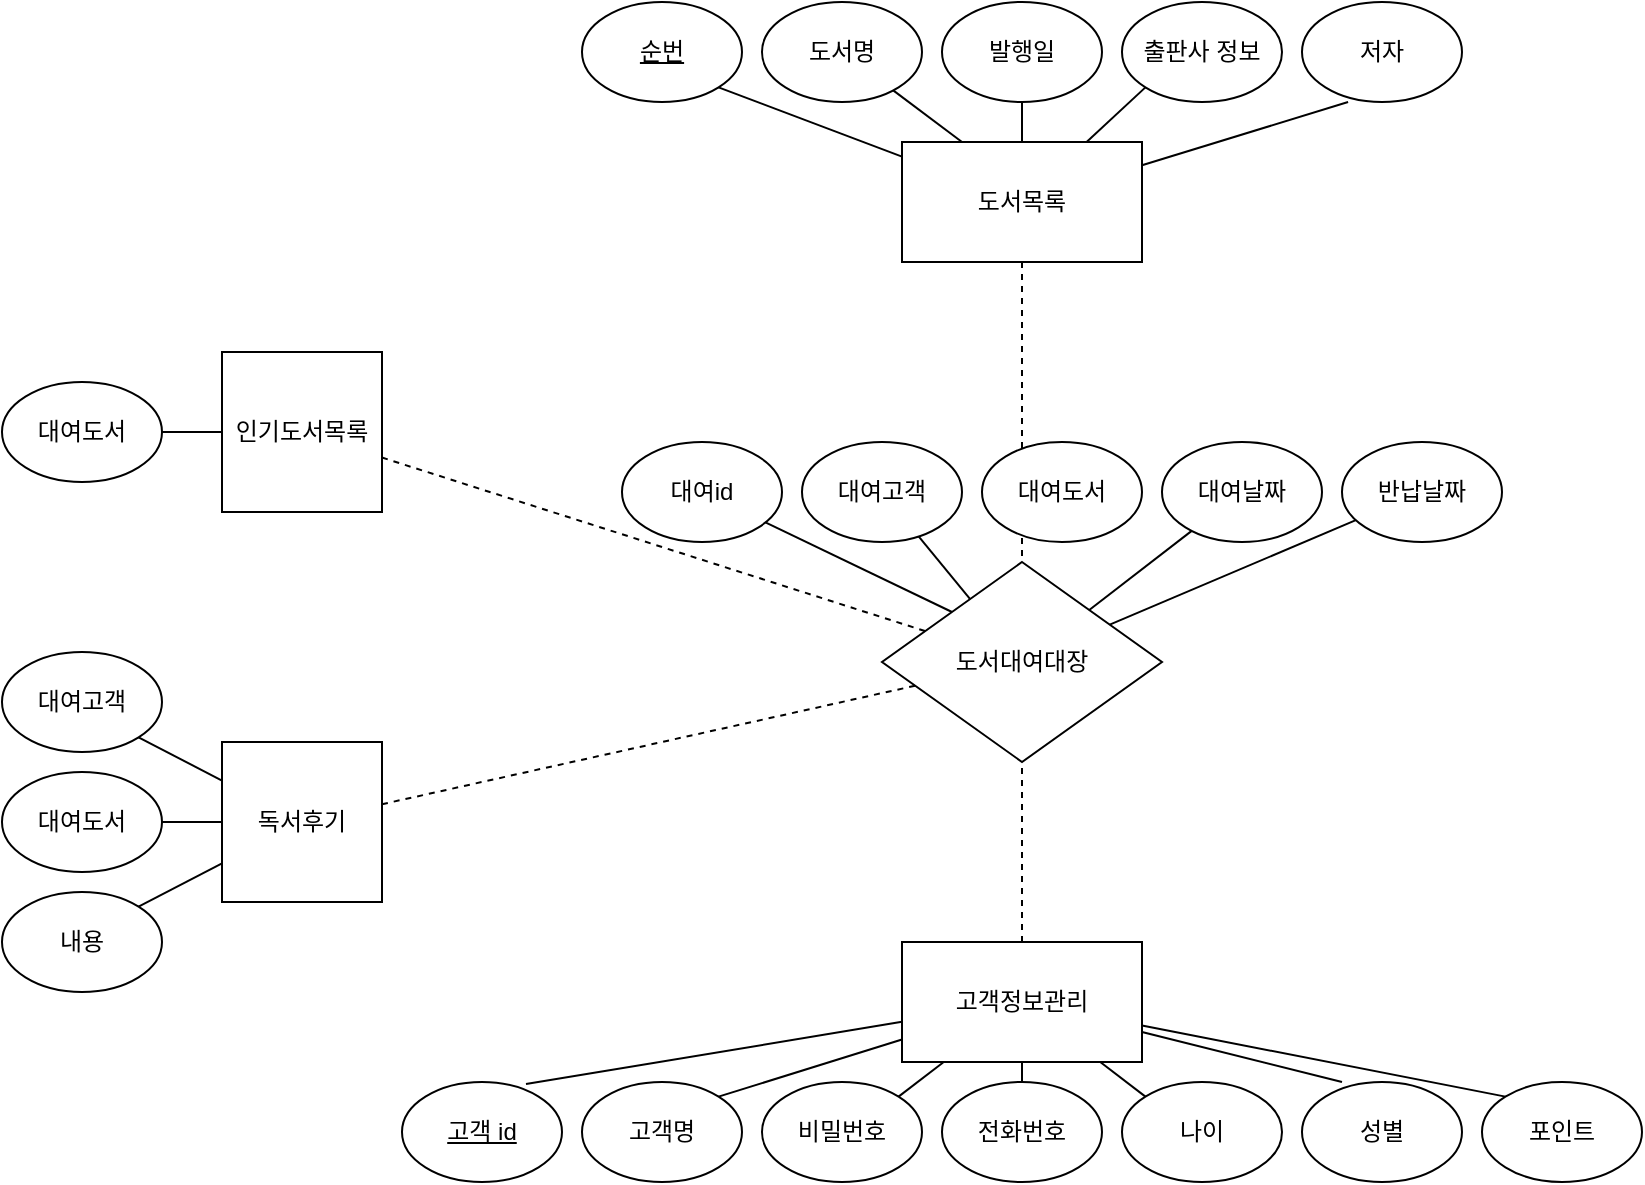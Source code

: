 <mxfile version="14.6.10" type="device"><diagram id="R2lEEEUBdFMjLlhIrx00" name="Page-1"><mxGraphModel dx="1422" dy="737" grid="1" gridSize="10" guides="1" tooltips="1" connect="1" arrows="1" fold="1" page="1" pageScale="1" pageWidth="850" pageHeight="1100" math="0" shadow="0" extFonts="Permanent Marker^https://fonts.googleapis.com/css?family=Permanent+Marker"><root><mxCell id="0"/><mxCell id="1" parent="0"/><mxCell id="6wxOgfvoHwlp9nUT99Bt-84" style="edgeStyle=none;rounded=0;orthogonalLoop=1;jettySize=auto;html=1;endArrow=none;endFill=0;exitX=0.25;exitY=0;exitDx=0;exitDy=0;" parent="1" source="6wxOgfvoHwlp9nUT99Bt-6" target="6wxOgfvoHwlp9nUT99Bt-11" edge="1"><mxGeometry relative="1" as="geometry"/></mxCell><mxCell id="6wxOgfvoHwlp9nUT99Bt-85" style="edgeStyle=none;rounded=0;orthogonalLoop=1;jettySize=auto;html=1;entryX=1;entryY=1;entryDx=0;entryDy=0;endArrow=none;endFill=0;" parent="1" source="6wxOgfvoHwlp9nUT99Bt-6" target="6wxOgfvoHwlp9nUT99Bt-9" edge="1"><mxGeometry relative="1" as="geometry"/></mxCell><mxCell id="6wxOgfvoHwlp9nUT99Bt-86" style="edgeStyle=none;rounded=0;orthogonalLoop=1;jettySize=auto;html=1;exitX=0.5;exitY=0;exitDx=0;exitDy=0;entryX=0.5;entryY=1;entryDx=0;entryDy=0;endArrow=none;endFill=0;" parent="1" source="6wxOgfvoHwlp9nUT99Bt-6" target="6wxOgfvoHwlp9nUT99Bt-15" edge="1"><mxGeometry relative="1" as="geometry"/></mxCell><mxCell id="6wxOgfvoHwlp9nUT99Bt-87" style="edgeStyle=none;rounded=0;orthogonalLoop=1;jettySize=auto;html=1;entryX=0;entryY=1;entryDx=0;entryDy=0;endArrow=none;endFill=0;" parent="1" source="6wxOgfvoHwlp9nUT99Bt-6" target="6wxOgfvoHwlp9nUT99Bt-14" edge="1"><mxGeometry relative="1" as="geometry"/></mxCell><mxCell id="6wxOgfvoHwlp9nUT99Bt-88" style="edgeStyle=none;rounded=0;orthogonalLoop=1;jettySize=auto;html=1;entryX=0.288;entryY=1;entryDx=0;entryDy=0;entryPerimeter=0;endArrow=none;endFill=0;" parent="1" source="6wxOgfvoHwlp9nUT99Bt-6" target="6wxOgfvoHwlp9nUT99Bt-13" edge="1"><mxGeometry relative="1" as="geometry"/></mxCell><mxCell id="6wxOgfvoHwlp9nUT99Bt-101" style="edgeStyle=none;rounded=0;orthogonalLoop=1;jettySize=auto;html=1;entryX=0.5;entryY=0;entryDx=0;entryDy=0;endArrow=none;endFill=0;dashed=1;" parent="1" source="6wxOgfvoHwlp9nUT99Bt-6" target="6wxOgfvoHwlp9nUT99Bt-47" edge="1"><mxGeometry relative="1" as="geometry"/></mxCell><mxCell id="6wxOgfvoHwlp9nUT99Bt-6" value="도서목록" style="whiteSpace=wrap;html=1;" parent="1" vertex="1"><mxGeometry x="470" y="100" width="120" height="60" as="geometry"/></mxCell><mxCell id="6wxOgfvoHwlp9nUT99Bt-93" style="edgeStyle=none;rounded=0;orthogonalLoop=1;jettySize=auto;html=1;entryX=0.775;entryY=0.02;entryDx=0;entryDy=0;entryPerimeter=0;endArrow=none;endFill=0;" parent="1" source="6wxOgfvoHwlp9nUT99Bt-7" target="6wxOgfvoHwlp9nUT99Bt-17" edge="1"><mxGeometry relative="1" as="geometry"/></mxCell><mxCell id="6wxOgfvoHwlp9nUT99Bt-94" style="edgeStyle=none;rounded=0;orthogonalLoop=1;jettySize=auto;html=1;entryX=1;entryY=0;entryDx=0;entryDy=0;endArrow=none;endFill=0;" parent="1" source="6wxOgfvoHwlp9nUT99Bt-7" target="6wxOgfvoHwlp9nUT99Bt-18" edge="1"><mxGeometry relative="1" as="geometry"/></mxCell><mxCell id="6wxOgfvoHwlp9nUT99Bt-95" style="edgeStyle=none;rounded=0;orthogonalLoop=1;jettySize=auto;html=1;entryX=1;entryY=0;entryDx=0;entryDy=0;endArrow=none;endFill=0;" parent="1" source="6wxOgfvoHwlp9nUT99Bt-7" target="6wxOgfvoHwlp9nUT99Bt-19" edge="1"><mxGeometry relative="1" as="geometry"/></mxCell><mxCell id="6wxOgfvoHwlp9nUT99Bt-96" style="edgeStyle=none;rounded=0;orthogonalLoop=1;jettySize=auto;html=1;endArrow=none;endFill=0;" parent="1" source="6wxOgfvoHwlp9nUT99Bt-7" target="6wxOgfvoHwlp9nUT99Bt-21" edge="1"><mxGeometry relative="1" as="geometry"/></mxCell><mxCell id="6wxOgfvoHwlp9nUT99Bt-97" style="edgeStyle=none;rounded=0;orthogonalLoop=1;jettySize=auto;html=1;entryX=0;entryY=0;entryDx=0;entryDy=0;endArrow=none;endFill=0;" parent="1" source="6wxOgfvoHwlp9nUT99Bt-7" target="6wxOgfvoHwlp9nUT99Bt-22" edge="1"><mxGeometry relative="1" as="geometry"/></mxCell><mxCell id="6wxOgfvoHwlp9nUT99Bt-98" style="edgeStyle=none;rounded=0;orthogonalLoop=1;jettySize=auto;html=1;entryX=0.25;entryY=0;entryDx=0;entryDy=0;entryPerimeter=0;endArrow=none;endFill=0;" parent="1" source="6wxOgfvoHwlp9nUT99Bt-7" target="6wxOgfvoHwlp9nUT99Bt-23" edge="1"><mxGeometry relative="1" as="geometry"/></mxCell><mxCell id="6wxOgfvoHwlp9nUT99Bt-99" style="edgeStyle=none;rounded=0;orthogonalLoop=1;jettySize=auto;html=1;entryX=0;entryY=0;entryDx=0;entryDy=0;endArrow=none;endFill=0;" parent="1" source="6wxOgfvoHwlp9nUT99Bt-7" target="6wxOgfvoHwlp9nUT99Bt-24" edge="1"><mxGeometry relative="1" as="geometry"/></mxCell><mxCell id="6wxOgfvoHwlp9nUT99Bt-102" style="edgeStyle=none;rounded=0;orthogonalLoop=1;jettySize=auto;html=1;dashed=1;endArrow=none;endFill=0;" parent="1" source="6wxOgfvoHwlp9nUT99Bt-7" target="6wxOgfvoHwlp9nUT99Bt-47" edge="1"><mxGeometry relative="1" as="geometry"/></mxCell><mxCell id="6wxOgfvoHwlp9nUT99Bt-7" value="고객정보관리" style="whiteSpace=wrap;html=1;" parent="1" vertex="1"><mxGeometry x="470" y="500" width="120" height="60" as="geometry"/></mxCell><mxCell id="6wxOgfvoHwlp9nUT99Bt-9" value="순번" style="ellipse;whiteSpace=wrap;html=1;fontStyle=4;" parent="1" vertex="1"><mxGeometry x="310" y="30" width="80" height="50" as="geometry"/></mxCell><mxCell id="6wxOgfvoHwlp9nUT99Bt-11" value="도서명" style="ellipse;whiteSpace=wrap;html=1;" parent="1" vertex="1"><mxGeometry x="400" y="30" width="80" height="50" as="geometry"/></mxCell><mxCell id="6wxOgfvoHwlp9nUT99Bt-13" value="저자" style="ellipse;whiteSpace=wrap;html=1;" parent="1" vertex="1"><mxGeometry x="670" y="30" width="80" height="50" as="geometry"/></mxCell><mxCell id="6wxOgfvoHwlp9nUT99Bt-14" value="출판사 정보" style="ellipse;whiteSpace=wrap;html=1;" parent="1" vertex="1"><mxGeometry x="580" y="30" width="80" height="50" as="geometry"/></mxCell><mxCell id="6wxOgfvoHwlp9nUT99Bt-15" value="발행일" style="ellipse;whiteSpace=wrap;html=1;" parent="1" vertex="1"><mxGeometry x="490" y="30" width="80" height="50" as="geometry"/></mxCell><mxCell id="6wxOgfvoHwlp9nUT99Bt-17" value="고객 id" style="ellipse;whiteSpace=wrap;html=1;fontStyle=4;" parent="1" vertex="1"><mxGeometry x="220" y="570" width="80" height="50" as="geometry"/></mxCell><mxCell id="6wxOgfvoHwlp9nUT99Bt-18" value="고객명" style="ellipse;whiteSpace=wrap;html=1;" parent="1" vertex="1"><mxGeometry x="310" y="570" width="80" height="50" as="geometry"/></mxCell><mxCell id="6wxOgfvoHwlp9nUT99Bt-19" value="비밀번호" style="ellipse;whiteSpace=wrap;html=1;" parent="1" vertex="1"><mxGeometry x="400" y="570" width="80" height="50" as="geometry"/></mxCell><mxCell id="6wxOgfvoHwlp9nUT99Bt-21" value="전화번호" style="ellipse;whiteSpace=wrap;html=1;" parent="1" vertex="1"><mxGeometry x="490" y="570" width="80" height="50" as="geometry"/></mxCell><mxCell id="6wxOgfvoHwlp9nUT99Bt-22" value="나이" style="ellipse;whiteSpace=wrap;html=1;" parent="1" vertex="1"><mxGeometry x="580" y="570" width="80" height="50" as="geometry"/></mxCell><mxCell id="6wxOgfvoHwlp9nUT99Bt-23" value="성별" style="ellipse;whiteSpace=wrap;html=1;" parent="1" vertex="1"><mxGeometry x="670" y="570" width="80" height="50" as="geometry"/></mxCell><mxCell id="6wxOgfvoHwlp9nUT99Bt-24" value="포인트" style="ellipse;whiteSpace=wrap;html=1;" parent="1" vertex="1"><mxGeometry x="760" y="570" width="80" height="50" as="geometry"/></mxCell><mxCell id="6wxOgfvoHwlp9nUT99Bt-25" value="대여고객" style="ellipse;whiteSpace=wrap;html=1;" parent="1" vertex="1"><mxGeometry x="420" y="250" width="80" height="50" as="geometry"/></mxCell><mxCell id="6wxOgfvoHwlp9nUT99Bt-26" value="대여도서" style="ellipse;whiteSpace=wrap;html=1;" parent="1" vertex="1"><mxGeometry x="510" y="250" width="80" height="50" as="geometry"/></mxCell><mxCell id="6wxOgfvoHwlp9nUT99Bt-27" value="대여날짜" style="ellipse;whiteSpace=wrap;html=1;" parent="1" vertex="1"><mxGeometry x="600" y="250" width="80" height="50" as="geometry"/></mxCell><mxCell id="6wxOgfvoHwlp9nUT99Bt-28" value="반납날짜" style="ellipse;whiteSpace=wrap;html=1;" parent="1" vertex="1"><mxGeometry x="690" y="250" width="80" height="50" as="geometry"/></mxCell><mxCell id="6wxOgfvoHwlp9nUT99Bt-90" style="edgeStyle=none;rounded=0;orthogonalLoop=1;jettySize=auto;html=1;endArrow=none;endFill=0;" parent="1" source="6wxOgfvoHwlp9nUT99Bt-47" target="6wxOgfvoHwlp9nUT99Bt-25" edge="1"><mxGeometry relative="1" as="geometry"/></mxCell><mxCell id="6wxOgfvoHwlp9nUT99Bt-91" style="edgeStyle=none;rounded=0;orthogonalLoop=1;jettySize=auto;html=1;endArrow=none;endFill=0;" parent="1" source="6wxOgfvoHwlp9nUT99Bt-47" target="6wxOgfvoHwlp9nUT99Bt-27" edge="1"><mxGeometry relative="1" as="geometry"/></mxCell><mxCell id="6wxOgfvoHwlp9nUT99Bt-92" style="edgeStyle=none;rounded=0;orthogonalLoop=1;jettySize=auto;html=1;endArrow=none;endFill=0;" parent="1" source="6wxOgfvoHwlp9nUT99Bt-47" target="6wxOgfvoHwlp9nUT99Bt-28" edge="1"><mxGeometry relative="1" as="geometry"/></mxCell><mxCell id="a09IVm4GEadeT4YBdx1w-2" style="edgeStyle=none;rounded=0;orthogonalLoop=1;jettySize=auto;html=1;exitX=0;exitY=0;exitDx=0;exitDy=0;endArrow=none;endFill=0;" edge="1" parent="1" source="6wxOgfvoHwlp9nUT99Bt-47" target="a09IVm4GEadeT4YBdx1w-1"><mxGeometry relative="1" as="geometry"/></mxCell><mxCell id="6wxOgfvoHwlp9nUT99Bt-47" value="도서대여대장" style="rhombus;whiteSpace=wrap;html=1;" parent="1" vertex="1"><mxGeometry x="460" y="310" width="140" height="100" as="geometry"/></mxCell><mxCell id="6wxOgfvoHwlp9nUT99Bt-100" style="edgeStyle=none;rounded=0;orthogonalLoop=1;jettySize=auto;html=1;endArrow=none;endFill=0;" parent="1" source="6wxOgfvoHwlp9nUT99Bt-56" target="6wxOgfvoHwlp9nUT99Bt-64" edge="1"><mxGeometry relative="1" as="geometry"/></mxCell><mxCell id="6wxOgfvoHwlp9nUT99Bt-112" style="edgeStyle=none;rounded=0;orthogonalLoop=1;jettySize=auto;html=1;dashed=1;endArrow=none;endFill=0;" parent="1" source="6wxOgfvoHwlp9nUT99Bt-56" target="6wxOgfvoHwlp9nUT99Bt-47" edge="1"><mxGeometry relative="1" as="geometry"><mxPoint x="450" y="350" as="targetPoint"/></mxGeometry></mxCell><mxCell id="6wxOgfvoHwlp9nUT99Bt-56" value="인기도서목록" style="whiteSpace=wrap;html=1;aspect=fixed;" parent="1" vertex="1"><mxGeometry x="130" y="205" width="80" height="80" as="geometry"/></mxCell><mxCell id="6wxOgfvoHwlp9nUT99Bt-109" style="edgeStyle=none;rounded=0;orthogonalLoop=1;jettySize=auto;html=1;dashed=1;endArrow=none;endFill=0;" parent="1" source="6wxOgfvoHwlp9nUT99Bt-57" target="6wxOgfvoHwlp9nUT99Bt-47" edge="1"><mxGeometry relative="1" as="geometry"/></mxCell><mxCell id="6wxOgfvoHwlp9nUT99Bt-57" value="독서후기" style="whiteSpace=wrap;html=1;aspect=fixed;" parent="1" vertex="1"><mxGeometry x="130" y="400" width="80" height="80" as="geometry"/></mxCell><mxCell id="6wxOgfvoHwlp9nUT99Bt-80" style="edgeStyle=none;rounded=0;orthogonalLoop=1;jettySize=auto;html=1;endArrow=none;endFill=0;exitX=1;exitY=1;exitDx=0;exitDy=0;" parent="1" source="6wxOgfvoHwlp9nUT99Bt-62" target="6wxOgfvoHwlp9nUT99Bt-57" edge="1"><mxGeometry relative="1" as="geometry"/></mxCell><mxCell id="6wxOgfvoHwlp9nUT99Bt-62" value="대여고객" style="ellipse;whiteSpace=wrap;html=1;" parent="1" vertex="1"><mxGeometry x="20" y="355" width="80" height="50" as="geometry"/></mxCell><mxCell id="6wxOgfvoHwlp9nUT99Bt-81" style="edgeStyle=none;rounded=0;orthogonalLoop=1;jettySize=auto;html=1;endArrow=none;endFill=0;exitX=1;exitY=0.5;exitDx=0;exitDy=0;" parent="1" source="6wxOgfvoHwlp9nUT99Bt-63" target="6wxOgfvoHwlp9nUT99Bt-57" edge="1"><mxGeometry relative="1" as="geometry"/></mxCell><mxCell id="6wxOgfvoHwlp9nUT99Bt-63" value="대여도서" style="ellipse;whiteSpace=wrap;html=1;" parent="1" vertex="1"><mxGeometry x="20" y="415" width="80" height="50" as="geometry"/></mxCell><mxCell id="6wxOgfvoHwlp9nUT99Bt-64" value="대여도서" style="ellipse;whiteSpace=wrap;html=1;" parent="1" vertex="1"><mxGeometry x="20" y="220" width="80" height="50" as="geometry"/></mxCell><mxCell id="6wxOgfvoHwlp9nUT99Bt-82" style="edgeStyle=none;rounded=0;orthogonalLoop=1;jettySize=auto;html=1;endArrow=none;endFill=0;exitX=1;exitY=0;exitDx=0;exitDy=0;" parent="1" source="6wxOgfvoHwlp9nUT99Bt-71" target="6wxOgfvoHwlp9nUT99Bt-57" edge="1"><mxGeometry relative="1" as="geometry"/></mxCell><mxCell id="6wxOgfvoHwlp9nUT99Bt-71" value="내용" style="ellipse;whiteSpace=wrap;html=1;" parent="1" vertex="1"><mxGeometry x="20" y="475" width="80" height="50" as="geometry"/></mxCell><mxCell id="a09IVm4GEadeT4YBdx1w-1" value="대여id" style="ellipse;whiteSpace=wrap;html=1;" vertex="1" parent="1"><mxGeometry x="330" y="250" width="80" height="50" as="geometry"/></mxCell></root></mxGraphModel></diagram></mxfile>